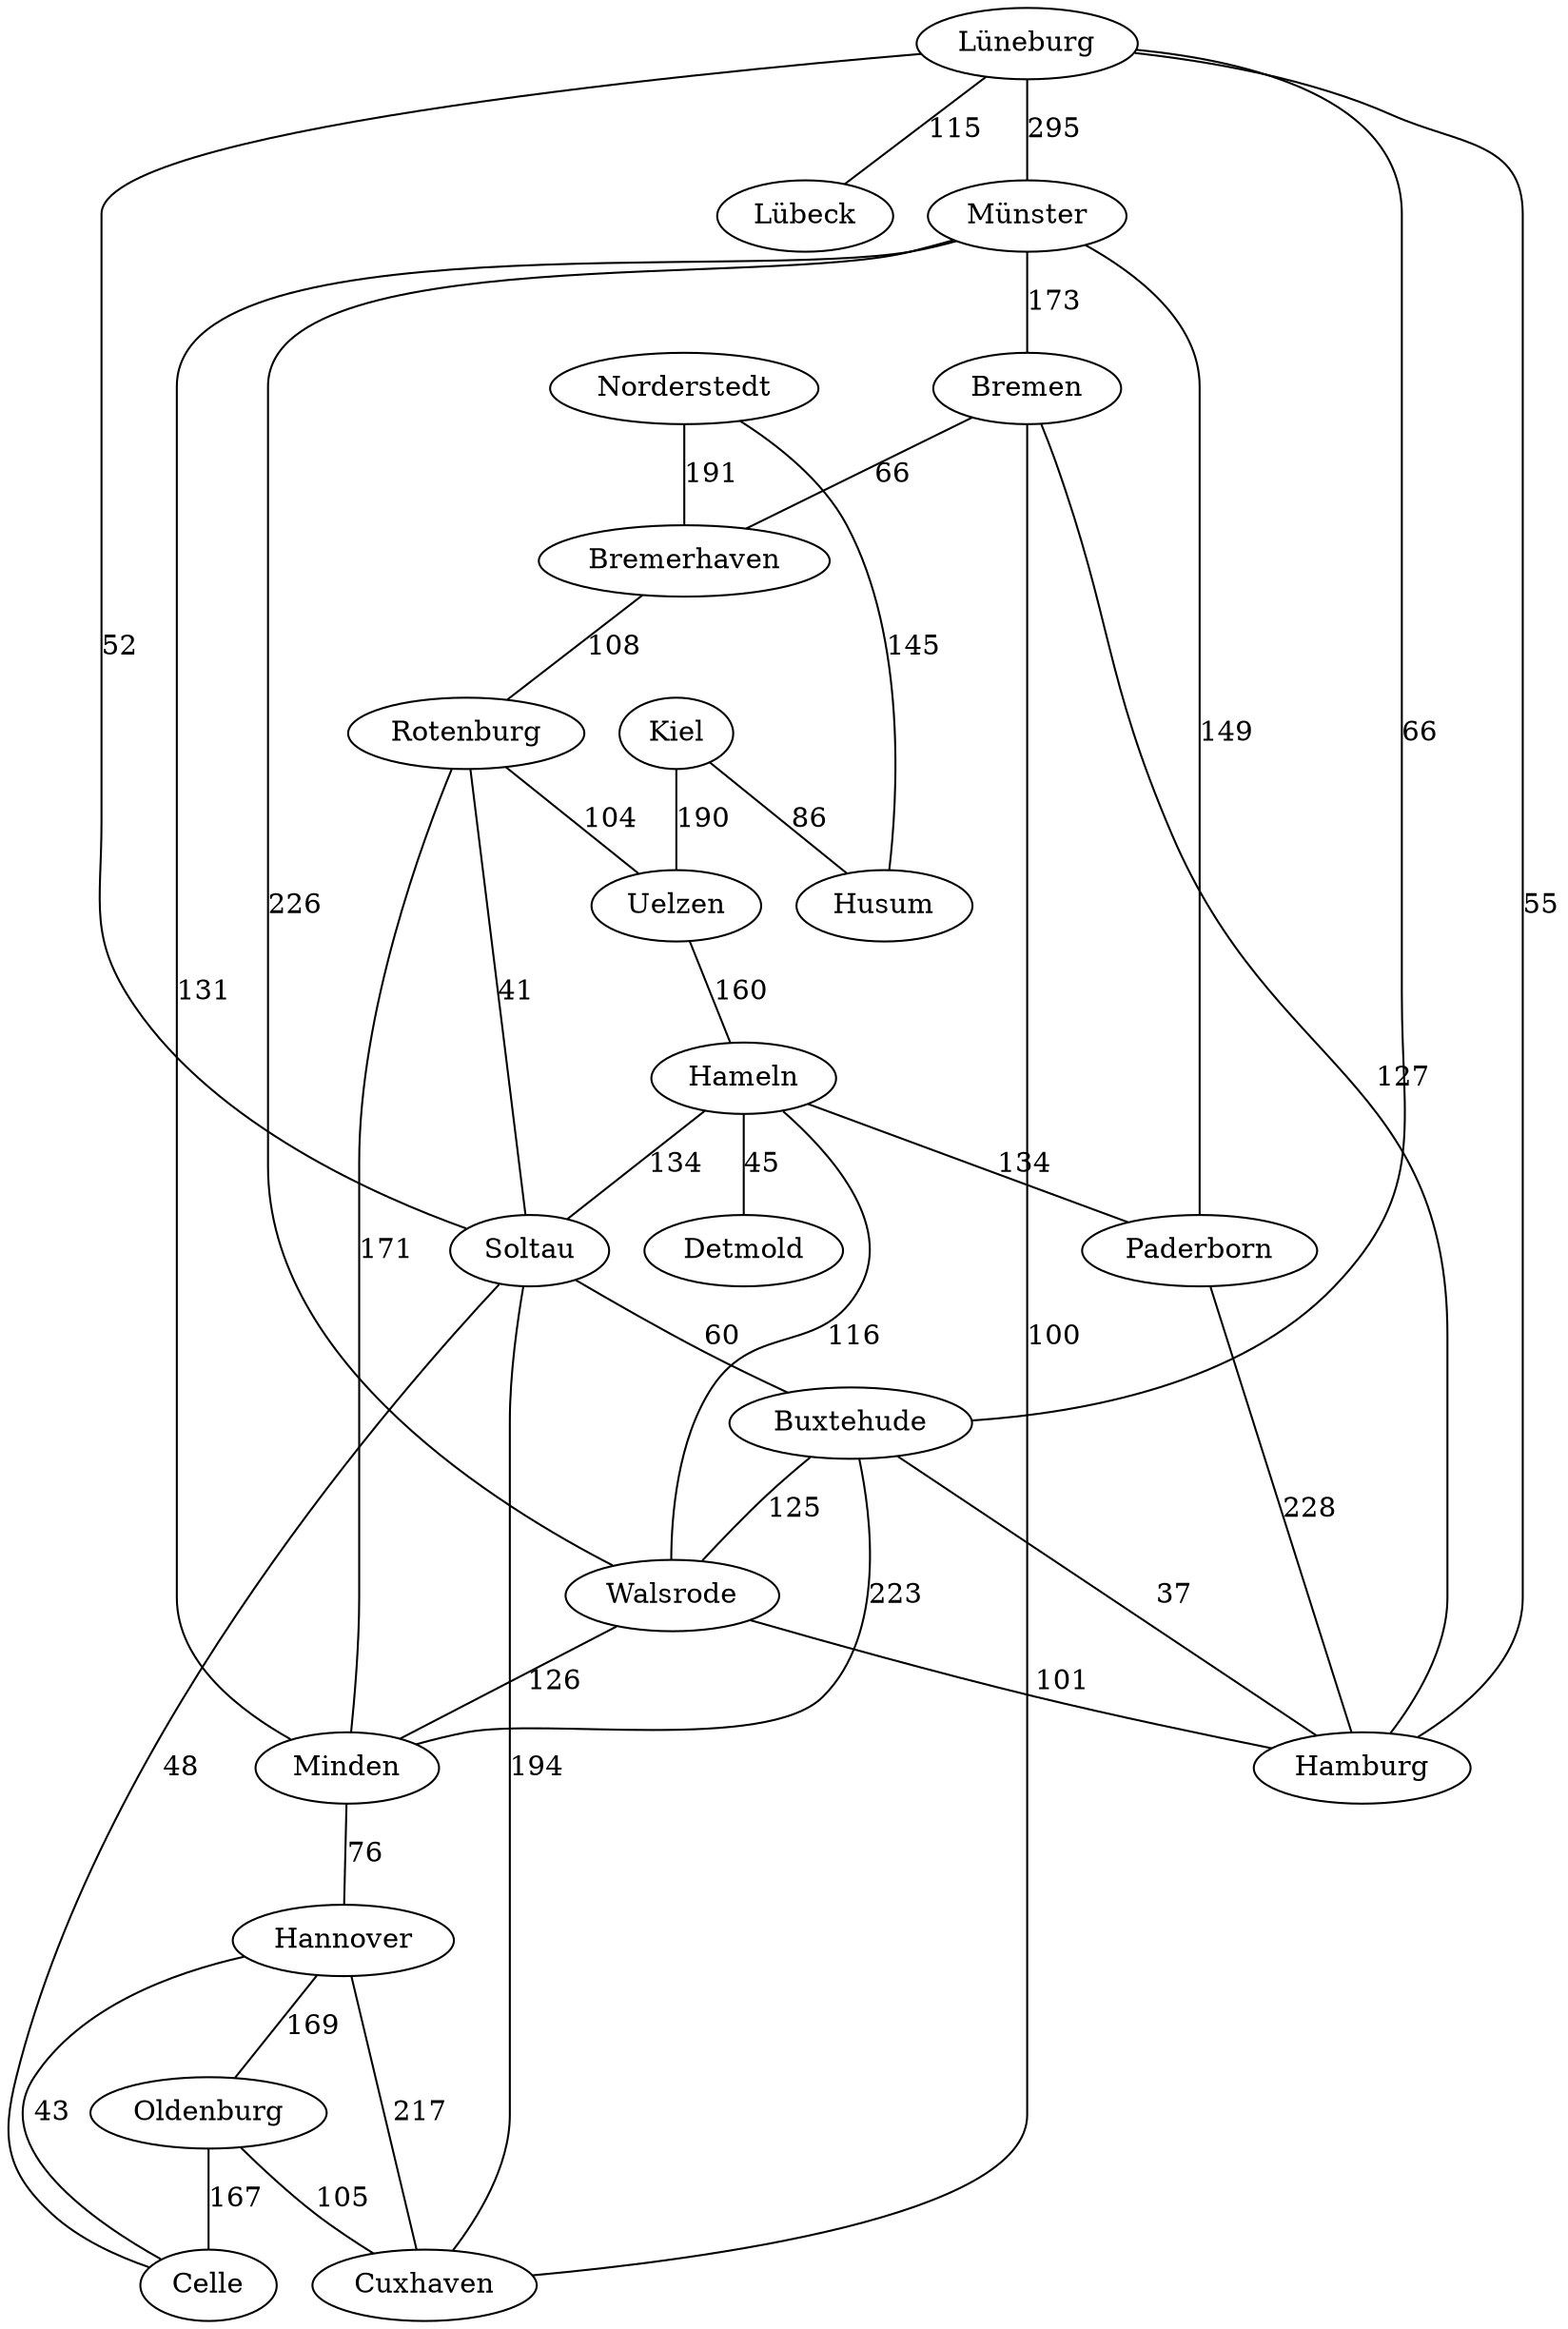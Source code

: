 graph {
Paderborn--Hamburg[label=228, weight=228];
Bremen--Hamburg[label=127, weight=127];
Bremen--Bremerhaven[label=66, weight=66];
Norderstedt--Bremerhaven[label=191, weight=191];
Norderstedt--Husum[label=145, weight=145];
Kiel--Husum[label=86, weight=86];
Lüneburg--Lübeck[label=115, weight=115];
Lüneburg--Soltau[label=52, weight=52];
Hameln--Soltau[label=134, weight=134];
Hameln--Paderborn[label=134, weight=134];
Hameln--Detmold[label=45, weight=45];
Münster--Bremen[label=173, weight=173];
Münster--Minden[label=131, weight=131];
Minden--Hannover[label=76, weight=76];
Hannover--Oldenburg[label=169, weight=169];
Oldenburg--Cuxhaven[label=105, weight=105];
Cuxhaven--Hannover[label=217, weight=217];
Cuxhaven--Bremen[label=100, weight=100];
Bremerhaven--Rotenburg[label=108, weight=108];
Rotenburg--Soltau[label=41, weight=41];
Minden--Rotenburg[label=171, weight=171];
Rotenburg--Uelzen[label=104, weight=104];
Lüneburg--Buxtehude[label=66, weight=66];
Uelzen--Hameln[label=160, weight=160];
Hameln--Walsrode[label=116, weight=116];
Walsrode--Hamburg[label=101, weight=101];
Walsrode--Minden[label=126, weight=126];
Münster--Walsrode[label=226, weight=226];
Lüneburg--Münster[label=295, weight=295];
Münster--Paderborn[label=149, weight=149];
Lüneburg--Hamburg[label=55, weight=55];
Kiel--Uelzen[label=190, weight=190];
Oldenburg--Celle[label=167, weight=167];
Celle--Hannover[label=43, weight=43];
Celle--Soltau[label=48, weight=48];
Cuxhaven--Soltau[label=194, weight=194];
Soltau--Buxtehude[label=60, weight=60];
Buxtehude--Hamburg[label=37, weight=37];
Buxtehude--Minden[label=223, weight=223];
Buxtehude--Walsrode[label=125, weight=125];
}